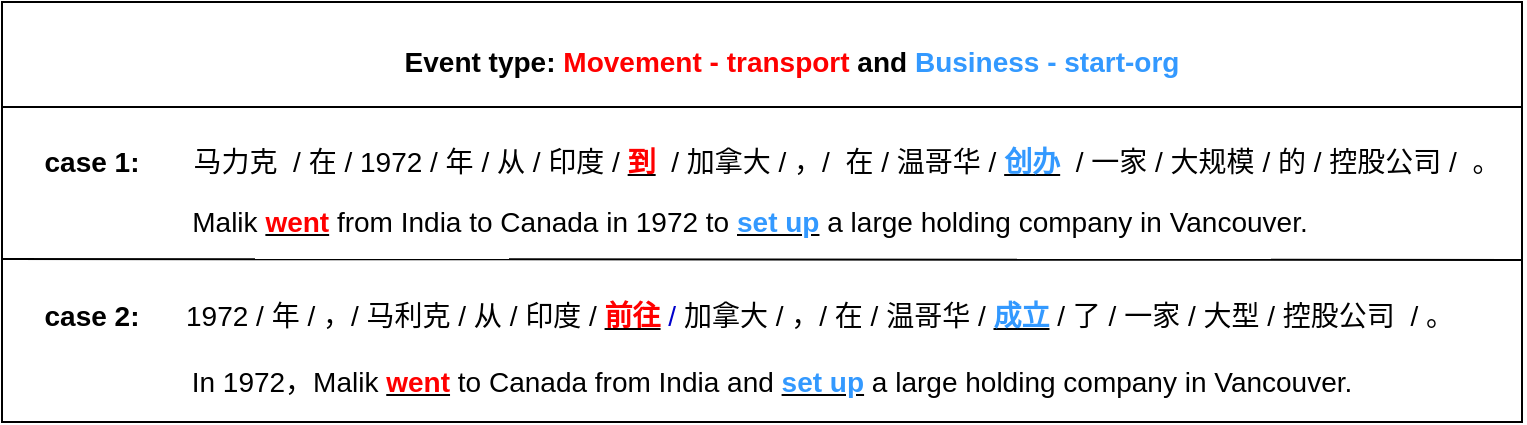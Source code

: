 <mxfile version="15.0.6" type="github">
  <diagram id="RElzUW7_110__9JSAztV" name="Page-1">
    <mxGraphModel dx="1038" dy="491" grid="1" gridSize="10" guides="1" tooltips="1" connect="1" arrows="1" fold="1" page="1" pageScale="1" pageWidth="827" pageHeight="1169" math="0" shadow="0">
      <root>
        <mxCell id="0" />
        <mxCell id="1" parent="0" />
        <mxCell id="R6Tk0D-HItUWDzAK6WLv-10" value="" style="rounded=0;whiteSpace=wrap;html=1;" vertex="1" parent="1">
          <mxGeometry x="40" y="120" width="760" height="210" as="geometry" />
        </mxCell>
        <mxCell id="R6Tk0D-HItUWDzAK6WLv-11" value="&lt;span style=&quot;font-size: 14px&quot;&gt;马力克&amp;nbsp; / 在 / 1972 / 年 / 从 / 印度 /&amp;nbsp;&lt;/span&gt;&lt;b style=&quot;font-size: 14px&quot;&gt;&lt;u&gt;&lt;font color=&quot;#ff0000&quot;&gt;到&lt;/font&gt;&lt;/u&gt;&amp;nbsp;&lt;/b&gt;&lt;span style=&quot;font-size: 14px&quot;&gt;&amp;nbsp;/ 加拿大 / ，/&amp;nbsp; 在 / 温哥华 /&amp;nbsp;&lt;/span&gt;&lt;b style=&quot;font-size: 14px&quot;&gt;&lt;u&gt;&lt;font color=&quot;#3399ff&quot;&gt;创办&lt;/font&gt;&lt;/u&gt;&lt;/b&gt;&lt;font color=&quot;#ff0000&quot; style=&quot;font-size: 14px&quot;&gt;&amp;nbsp;&amp;nbsp;&lt;/font&gt;&lt;span style=&quot;font-size: 14px&quot;&gt;/ 一家 / 大规模 / 的 / 控股公司 /&amp;nbsp; 。&lt;/span&gt;" style="text;html=1;strokeColor=none;fillColor=none;align=center;verticalAlign=middle;whiteSpace=wrap;rounded=0;" vertex="1" parent="1">
          <mxGeometry x="132" y="190" width="661" height="20" as="geometry" />
        </mxCell>
        <mxCell id="R6Tk0D-HItUWDzAK6WLv-12" value="&lt;span style=&quot;font-size: 14px&quot;&gt;1972 / 年 / ，/ 马利克 / 从 / 印度 /&amp;nbsp;&lt;/span&gt;&lt;b style=&quot;font-size: 14px&quot;&gt;&lt;u&gt;&lt;font color=&quot;#ff0000&quot;&gt;前往&lt;/font&gt;&lt;/u&gt;&lt;/b&gt;&lt;font color=&quot;#0000cc&quot; style=&quot;font-size: 14px&quot;&gt;&amp;nbsp;/&amp;nbsp;&lt;/font&gt;&lt;span style=&quot;font-size: 14px&quot;&gt;加拿大 / ，/ 在 / 温哥华 /&amp;nbsp;&lt;/span&gt;&lt;b style=&quot;font-size: 14px&quot;&gt;&lt;u&gt;&lt;font color=&quot;#3399ff&quot;&gt;成立&lt;/font&gt;&lt;/u&gt;&amp;nbsp;&lt;/b&gt;&lt;span style=&quot;font-size: 14px&quot;&gt;/ 了 / 一家 / 大型 / 控股公司&amp;nbsp; / 。&lt;/span&gt;" style="text;html=1;strokeColor=none;fillColor=none;align=center;verticalAlign=middle;whiteSpace=wrap;rounded=0;" vertex="1" parent="1">
          <mxGeometry x="99" y="267" width="700" height="20" as="geometry" />
        </mxCell>
        <mxCell id="R6Tk0D-HItUWDzAK6WLv-13" value="&lt;span style=&quot;font-size: 14px&quot;&gt;In 1972，Malik&amp;nbsp;&lt;/span&gt;&lt;b style=&quot;font-size: 14px&quot;&gt;&lt;u&gt;&lt;font color=&quot;#ff0000&quot;&gt;went&lt;/font&gt;&lt;/u&gt;&lt;/b&gt;&lt;span style=&quot;font-size: 14px&quot;&gt;&lt;font color=&quot;#ff0000&quot;&gt;&amp;nbsp;&lt;/font&gt;to Canada from India and&amp;nbsp;&lt;/span&gt;&lt;b style=&quot;font-size: 14px&quot;&gt;&lt;u&gt;&lt;font color=&quot;#3399ff&quot;&gt;set up&lt;/font&gt;&lt;/u&gt;&lt;/b&gt;&lt;span style=&quot;font-size: 14px&quot;&gt;&amp;nbsp;a large holding company in Vancouver.&lt;/span&gt;" style="text;html=1;strokeColor=none;fillColor=none;align=center;verticalAlign=middle;whiteSpace=wrap;rounded=0;" vertex="1" parent="1">
          <mxGeometry x="100" y="300" width="650" height="20" as="geometry" />
        </mxCell>
        <mxCell id="R6Tk0D-HItUWDzAK6WLv-14" value="&lt;span style=&quot;font-size: 14px&quot;&gt;Malik&amp;nbsp;&lt;/span&gt;&lt;b style=&quot;font-size: 14px&quot;&gt;&lt;u&gt;&lt;font color=&quot;#ff0000&quot;&gt;went&lt;/font&gt;&lt;/u&gt;&lt;/b&gt;&lt;span style=&quot;font-size: 14px&quot;&gt;&amp;nbsp;from India to Canada in 1972 to&amp;nbsp;&lt;/span&gt;&lt;b style=&quot;font-size: 14px&quot;&gt;&lt;u&gt;&lt;font color=&quot;#3399ff&quot;&gt;set up&lt;/font&gt;&lt;/u&gt;&lt;/b&gt;&lt;span style=&quot;font-size: 14px&quot;&gt;&amp;nbsp;a large holding company in Vancouver.&lt;/span&gt;" style="text;html=1;strokeColor=none;fillColor=none;align=center;verticalAlign=middle;whiteSpace=wrap;rounded=0;" vertex="1" parent="1">
          <mxGeometry x="99" y="220" width="630" height="20" as="geometry" />
        </mxCell>
        <mxCell id="R6Tk0D-HItUWDzAK6WLv-15" value="&lt;b&gt;&lt;font style=&quot;font-size: 14px&quot;&gt;case 1:&lt;/font&gt;&lt;/b&gt;" style="text;html=1;strokeColor=none;fillColor=none;align=center;verticalAlign=middle;whiteSpace=wrap;rounded=0;" vertex="1" parent="1">
          <mxGeometry x="60" y="190" width="49.75" height="20" as="geometry" />
        </mxCell>
        <mxCell id="R6Tk0D-HItUWDzAK6WLv-16" value="&lt;b&gt;&lt;font style=&quot;font-size: 14px&quot;&gt;case 2:&lt;/font&gt;&lt;/b&gt;" style="text;html=1;strokeColor=none;fillColor=none;align=center;verticalAlign=middle;whiteSpace=wrap;rounded=0;" vertex="1" parent="1">
          <mxGeometry x="60" y="267" width="49.75" height="20" as="geometry" />
        </mxCell>
        <mxCell id="R6Tk0D-HItUWDzAK6WLv-17" value="" style="endArrow=none;html=1;exitX=0;exitY=0.25;exitDx=0;exitDy=0;" edge="1" parent="1">
          <mxGeometry width="50" height="50" relative="1" as="geometry">
            <mxPoint x="40" y="248.5" as="sourcePoint" />
            <mxPoint x="800" y="249" as="targetPoint" />
          </mxGeometry>
        </mxCell>
        <mxCell id="R6Tk0D-HItUWDzAK6WLv-18" value="" style="endArrow=none;html=1;exitX=0;exitY=0.25;exitDx=0;exitDy=0;entryX=1;entryY=0.25;entryDx=0;entryDy=0;" edge="1" parent="1" source="R6Tk0D-HItUWDzAK6WLv-10" target="R6Tk0D-HItUWDzAK6WLv-10">
          <mxGeometry width="50" height="50" relative="1" as="geometry">
            <mxPoint x="460" y="130" as="sourcePoint" />
            <mxPoint x="510" y="80" as="targetPoint" />
          </mxGeometry>
        </mxCell>
        <mxCell id="R6Tk0D-HItUWDzAK6WLv-19" value="&lt;font style=&quot;font-size: 14px&quot;&gt;&lt;b&gt;Event type: &lt;font color=&quot;#ff0000&quot;&gt;Movement - transport&lt;/font&gt; and &lt;font color=&quot;#3399ff&quot;&gt;Business - start-org&lt;/font&gt;&lt;/b&gt;&lt;/font&gt;" style="text;html=1;strokeColor=none;fillColor=none;align=center;verticalAlign=middle;whiteSpace=wrap;rounded=0;" vertex="1" parent="1">
          <mxGeometry x="150" y="140" width="570" height="20" as="geometry" />
        </mxCell>
      </root>
    </mxGraphModel>
  </diagram>
</mxfile>
